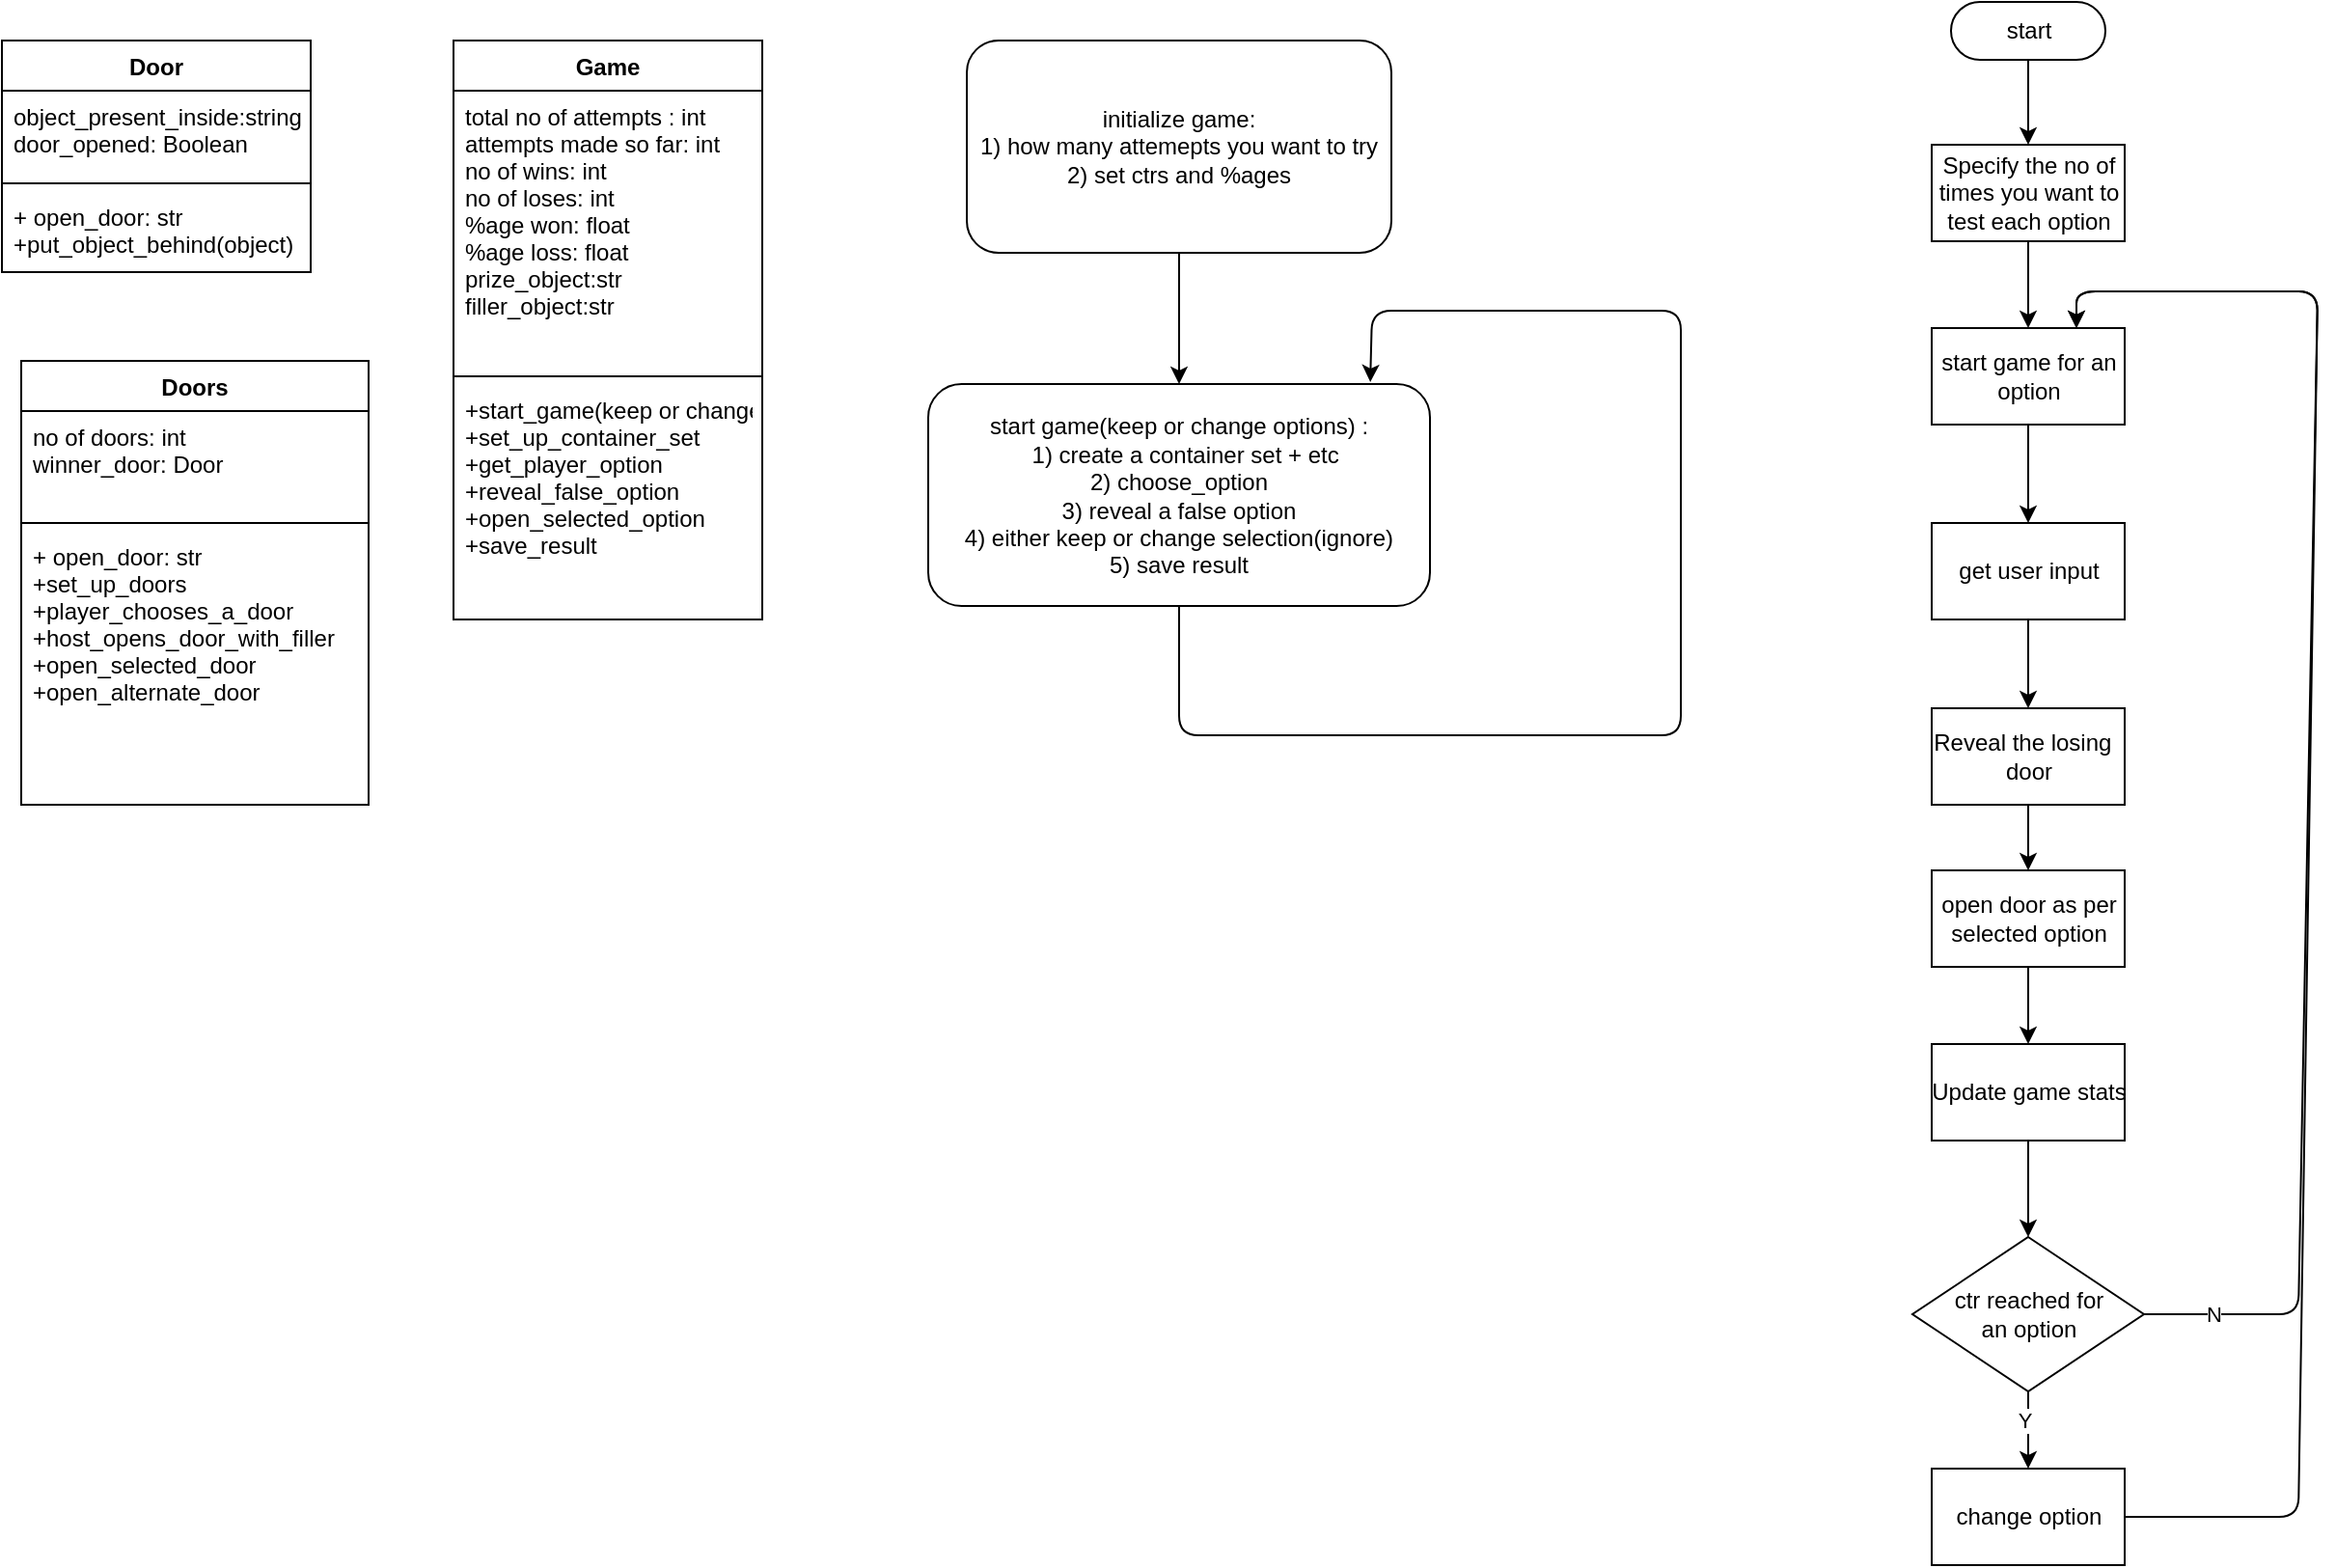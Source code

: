 <mxfile version="13.7.9" type="device"><diagram id="C5RBs43oDa-KdzZeNtuy" name="Page-1"><mxGraphModel dx="1426" dy="798" grid="1" gridSize="10" guides="1" tooltips="1" connect="1" arrows="1" fold="1" page="1" pageScale="1" pageWidth="827" pageHeight="1169" math="0" shadow="0"><root><mxCell id="WIyWlLk6GJQsqaUBKTNV-0"/><mxCell id="WIyWlLk6GJQsqaUBKTNV-1" parent="WIyWlLk6GJQsqaUBKTNV-0"/><mxCell id="_3pKI4R7pHjlsrksdB6H-1" value="Door" style="swimlane;fontStyle=1;align=center;verticalAlign=top;childLayout=stackLayout;horizontal=1;startSize=26;horizontalStack=0;resizeParent=1;resizeParentMax=0;resizeLast=0;collapsible=1;marginBottom=0;" vertex="1" parent="WIyWlLk6GJQsqaUBKTNV-1"><mxGeometry x="20" y="30" width="160" height="120" as="geometry"/></mxCell><mxCell id="_3pKI4R7pHjlsrksdB6H-2" value="object_present_inside:string&#10;door_opened: Boolean" style="text;strokeColor=none;fillColor=none;align=left;verticalAlign=top;spacingLeft=4;spacingRight=4;overflow=hidden;rotatable=0;points=[[0,0.5],[1,0.5]];portConstraint=eastwest;" vertex="1" parent="_3pKI4R7pHjlsrksdB6H-1"><mxGeometry y="26" width="160" height="44" as="geometry"/></mxCell><mxCell id="_3pKI4R7pHjlsrksdB6H-3" value="" style="line;strokeWidth=1;fillColor=none;align=left;verticalAlign=middle;spacingTop=-1;spacingLeft=3;spacingRight=3;rotatable=0;labelPosition=right;points=[];portConstraint=eastwest;" vertex="1" parent="_3pKI4R7pHjlsrksdB6H-1"><mxGeometry y="70" width="160" height="8" as="geometry"/></mxCell><mxCell id="_3pKI4R7pHjlsrksdB6H-4" value="+ open_door: str&#10;+put_object_behind(object)" style="text;strokeColor=none;fillColor=none;align=left;verticalAlign=top;spacingLeft=4;spacingRight=4;overflow=hidden;rotatable=0;points=[[0,0.5],[1,0.5]];portConstraint=eastwest;" vertex="1" parent="_3pKI4R7pHjlsrksdB6H-1"><mxGeometry y="78" width="160" height="42" as="geometry"/></mxCell><mxCell id="_3pKI4R7pHjlsrksdB6H-5" value="Game" style="swimlane;fontStyle=1;align=center;verticalAlign=top;childLayout=stackLayout;horizontal=1;startSize=26;horizontalStack=0;resizeParent=1;resizeParentMax=0;resizeLast=0;collapsible=1;marginBottom=0;" vertex="1" parent="WIyWlLk6GJQsqaUBKTNV-1"><mxGeometry x="254" y="30" width="160" height="300" as="geometry"/></mxCell><mxCell id="_3pKI4R7pHjlsrksdB6H-6" value="total no of attempts : int&#10;attempts made so far: int&#10;no of wins: int&#10;no of loses: int&#10;%age won: float&#10;%age loss: float&#10;prize_object:str&#10;filler_object:str&#10;&#10;&#10;&#10;&#10;&#10;" style="text;strokeColor=none;fillColor=none;align=left;verticalAlign=top;spacingLeft=4;spacingRight=4;overflow=hidden;rotatable=0;points=[[0,0.5],[1,0.5]];portConstraint=eastwest;" vertex="1" parent="_3pKI4R7pHjlsrksdB6H-5"><mxGeometry y="26" width="160" height="144" as="geometry"/></mxCell><mxCell id="_3pKI4R7pHjlsrksdB6H-7" value="" style="line;strokeWidth=1;fillColor=none;align=left;verticalAlign=middle;spacingTop=-1;spacingLeft=3;spacingRight=3;rotatable=0;labelPosition=right;points=[];portConstraint=eastwest;" vertex="1" parent="_3pKI4R7pHjlsrksdB6H-5"><mxGeometry y="170" width="160" height="8" as="geometry"/></mxCell><mxCell id="_3pKI4R7pHjlsrksdB6H-8" value="+start_game(keep or change)&#10;+set_up_container_set&#10;+get_player_option&#10;+reveal_false_option&#10;+open_selected_option&#10;+save_result" style="text;strokeColor=none;fillColor=none;align=left;verticalAlign=top;spacingLeft=4;spacingRight=4;overflow=hidden;rotatable=0;points=[[0,0.5],[1,0.5]];portConstraint=eastwest;" vertex="1" parent="_3pKI4R7pHjlsrksdB6H-5"><mxGeometry y="178" width="160" height="122" as="geometry"/></mxCell><mxCell id="_3pKI4R7pHjlsrksdB6H-23" value="Doors&#10;" style="swimlane;fontStyle=1;align=center;verticalAlign=top;childLayout=stackLayout;horizontal=1;startSize=26;horizontalStack=0;resizeParent=1;resizeParentMax=0;resizeLast=0;collapsible=1;marginBottom=0;" vertex="1" parent="WIyWlLk6GJQsqaUBKTNV-1"><mxGeometry x="30" y="196" width="180" height="230" as="geometry"/></mxCell><mxCell id="_3pKI4R7pHjlsrksdB6H-24" value="no of doors: int&#10;winner_door: Door&#10;" style="text;strokeColor=none;fillColor=none;align=left;verticalAlign=top;spacingLeft=4;spacingRight=4;overflow=hidden;rotatable=0;points=[[0,0.5],[1,0.5]];portConstraint=eastwest;" vertex="1" parent="_3pKI4R7pHjlsrksdB6H-23"><mxGeometry y="26" width="180" height="54" as="geometry"/></mxCell><mxCell id="_3pKI4R7pHjlsrksdB6H-25" value="" style="line;strokeWidth=1;fillColor=none;align=left;verticalAlign=middle;spacingTop=-1;spacingLeft=3;spacingRight=3;rotatable=0;labelPosition=right;points=[];portConstraint=eastwest;" vertex="1" parent="_3pKI4R7pHjlsrksdB6H-23"><mxGeometry y="80" width="180" height="8" as="geometry"/></mxCell><mxCell id="_3pKI4R7pHjlsrksdB6H-26" value="+ open_door: str&#10;+set_up_doors&#10;+player_chooses_a_door&#10;+host_opens_door_with_filler&#10;+open_selected_door&#10;+open_alternate_door" style="text;strokeColor=none;fillColor=none;align=left;verticalAlign=top;spacingLeft=4;spacingRight=4;overflow=hidden;rotatable=0;points=[[0,0.5],[1,0.5]];portConstraint=eastwest;" vertex="1" parent="_3pKI4R7pHjlsrksdB6H-23"><mxGeometry y="88" width="180" height="142" as="geometry"/></mxCell><mxCell id="_3pKI4R7pHjlsrksdB6H-31" value="" style="edgeStyle=orthogonalEdgeStyle;rounded=0;orthogonalLoop=1;jettySize=auto;html=1;" edge="1" parent="WIyWlLk6GJQsqaUBKTNV-1" source="_3pKI4R7pHjlsrksdB6H-29" target="_3pKI4R7pHjlsrksdB6H-30"><mxGeometry relative="1" as="geometry"/></mxCell><mxCell id="_3pKI4R7pHjlsrksdB6H-29" value="initialize game:&lt;br&gt;1) how many attemepts you want to try&lt;br&gt;2) set ctrs and %ages" style="rounded=1;whiteSpace=wrap;html=1;" vertex="1" parent="WIyWlLk6GJQsqaUBKTNV-1"><mxGeometry x="520" y="30" width="220" height="110" as="geometry"/></mxCell><mxCell id="_3pKI4R7pHjlsrksdB6H-30" value="start game(keep or change options) :&lt;br&gt;&amp;nbsp; 1) create a container set + etc&lt;br&gt;2) choose_option&lt;br&gt;3) reveal a false option&lt;br&gt;4) either keep or change selection(ignore)&lt;br&gt;5) save result" style="whiteSpace=wrap;html=1;rounded=1;" vertex="1" parent="WIyWlLk6GJQsqaUBKTNV-1"><mxGeometry x="500" y="208" width="260" height="115" as="geometry"/></mxCell><mxCell id="_3pKI4R7pHjlsrksdB6H-32" value="" style="endArrow=classic;html=1;exitX=0.5;exitY=1;exitDx=0;exitDy=0;entryX=0.881;entryY=-0.009;entryDx=0;entryDy=0;entryPerimeter=0;" edge="1" parent="WIyWlLk6GJQsqaUBKTNV-1" source="_3pKI4R7pHjlsrksdB6H-30" target="_3pKI4R7pHjlsrksdB6H-30"><mxGeometry width="50" height="50" relative="1" as="geometry"><mxPoint x="610" y="390" as="sourcePoint"/><mxPoint x="700" y="170" as="targetPoint"/><Array as="points"><mxPoint x="630" y="390"/><mxPoint x="890" y="390"/><mxPoint x="890" y="170"/><mxPoint x="730" y="170"/></Array></mxGeometry></mxCell><mxCell id="_3pKI4R7pHjlsrksdB6H-35" value="" style="edgeStyle=orthogonalEdgeStyle;rounded=0;orthogonalLoop=1;jettySize=auto;html=1;" edge="1" parent="WIyWlLk6GJQsqaUBKTNV-1" source="_3pKI4R7pHjlsrksdB6H-33" target="_3pKI4R7pHjlsrksdB6H-34"><mxGeometry relative="1" as="geometry"/></mxCell><mxCell id="_3pKI4R7pHjlsrksdB6H-33" value="start" style="html=1;dashed=0;whitespace=wrap;shape=mxgraph.dfd.start" vertex="1" parent="WIyWlLk6GJQsqaUBKTNV-1"><mxGeometry x="1030" y="10" width="80" height="30" as="geometry"/></mxCell><mxCell id="_3pKI4R7pHjlsrksdB6H-37" value="" style="edgeStyle=orthogonalEdgeStyle;rounded=0;orthogonalLoop=1;jettySize=auto;html=1;" edge="1" parent="WIyWlLk6GJQsqaUBKTNV-1" source="_3pKI4R7pHjlsrksdB6H-34" target="_3pKI4R7pHjlsrksdB6H-36"><mxGeometry relative="1" as="geometry"/></mxCell><mxCell id="_3pKI4R7pHjlsrksdB6H-34" value="Specify the no of &lt;br&gt;times&amp;nbsp;you want&amp;nbsp;to &lt;br&gt;test&amp;nbsp;each option" style="html=1;dashed=0;whitespace=wrap;" vertex="1" parent="WIyWlLk6GJQsqaUBKTNV-1"><mxGeometry x="1020" y="84" width="100" height="50" as="geometry"/></mxCell><mxCell id="_3pKI4R7pHjlsrksdB6H-39" value="" style="edgeStyle=orthogonalEdgeStyle;rounded=0;orthogonalLoop=1;jettySize=auto;html=1;" edge="1" parent="WIyWlLk6GJQsqaUBKTNV-1" source="_3pKI4R7pHjlsrksdB6H-36" target="_3pKI4R7pHjlsrksdB6H-38"><mxGeometry relative="1" as="geometry"/></mxCell><mxCell id="_3pKI4R7pHjlsrksdB6H-36" value="start game for an &lt;br&gt;option" style="html=1;dashed=0;whitespace=wrap;" vertex="1" parent="WIyWlLk6GJQsqaUBKTNV-1"><mxGeometry x="1020" y="179" width="100" height="50" as="geometry"/></mxCell><mxCell id="_3pKI4R7pHjlsrksdB6H-41" value="" style="edgeStyle=orthogonalEdgeStyle;rounded=0;orthogonalLoop=1;jettySize=auto;html=1;" edge="1" parent="WIyWlLk6GJQsqaUBKTNV-1" source="_3pKI4R7pHjlsrksdB6H-38" target="_3pKI4R7pHjlsrksdB6H-40"><mxGeometry relative="1" as="geometry"/></mxCell><mxCell id="_3pKI4R7pHjlsrksdB6H-38" value="get user input" style="html=1;dashed=0;whitespace=wrap;" vertex="1" parent="WIyWlLk6GJQsqaUBKTNV-1"><mxGeometry x="1020" y="280" width="100" height="50" as="geometry"/></mxCell><mxCell id="_3pKI4R7pHjlsrksdB6H-43" value="" style="edgeStyle=orthogonalEdgeStyle;rounded=0;orthogonalLoop=1;jettySize=auto;html=1;" edge="1" parent="WIyWlLk6GJQsqaUBKTNV-1" source="_3pKI4R7pHjlsrksdB6H-40" target="_3pKI4R7pHjlsrksdB6H-42"><mxGeometry relative="1" as="geometry"/></mxCell><mxCell id="_3pKI4R7pHjlsrksdB6H-40" value="Reveal the losing&amp;nbsp;&amp;nbsp;&lt;br&gt;door" style="html=1;dashed=0;whitespace=wrap;" vertex="1" parent="WIyWlLk6GJQsqaUBKTNV-1"><mxGeometry x="1020" y="376" width="100" height="50" as="geometry"/></mxCell><mxCell id="_3pKI4R7pHjlsrksdB6H-45" value="" style="edgeStyle=orthogonalEdgeStyle;rounded=0;orthogonalLoop=1;jettySize=auto;html=1;" edge="1" parent="WIyWlLk6GJQsqaUBKTNV-1" source="_3pKI4R7pHjlsrksdB6H-42" target="_3pKI4R7pHjlsrksdB6H-44"><mxGeometry relative="1" as="geometry"/></mxCell><mxCell id="_3pKI4R7pHjlsrksdB6H-42" value="open door as per&lt;br&gt;selected option" style="html=1;dashed=0;whitespace=wrap;" vertex="1" parent="WIyWlLk6GJQsqaUBKTNV-1"><mxGeometry x="1020" y="460" width="100" height="50" as="geometry"/></mxCell><mxCell id="_3pKI4R7pHjlsrksdB6H-47" value="" style="edgeStyle=orthogonalEdgeStyle;rounded=0;orthogonalLoop=1;jettySize=auto;html=1;" edge="1" parent="WIyWlLk6GJQsqaUBKTNV-1" source="_3pKI4R7pHjlsrksdB6H-44" target="_3pKI4R7pHjlsrksdB6H-46"><mxGeometry relative="1" as="geometry"/></mxCell><mxCell id="_3pKI4R7pHjlsrksdB6H-44" value="Update game stats" style="html=1;dashed=0;whitespace=wrap;" vertex="1" parent="WIyWlLk6GJQsqaUBKTNV-1"><mxGeometry x="1020" y="550" width="100" height="50" as="geometry"/></mxCell><mxCell id="_3pKI4R7pHjlsrksdB6H-51" value="" style="edgeStyle=orthogonalEdgeStyle;rounded=0;orthogonalLoop=1;jettySize=auto;html=1;" edge="1" parent="WIyWlLk6GJQsqaUBKTNV-1" source="_3pKI4R7pHjlsrksdB6H-46" target="_3pKI4R7pHjlsrksdB6H-50"><mxGeometry relative="1" as="geometry"/></mxCell><mxCell id="_3pKI4R7pHjlsrksdB6H-52" value="Y" style="edgeLabel;html=1;align=center;verticalAlign=middle;resizable=0;points=[];" vertex="1" connectable="0" parent="_3pKI4R7pHjlsrksdB6H-51"><mxGeometry x="-0.25" y="-2" relative="1" as="geometry"><mxPoint as="offset"/></mxGeometry></mxCell><mxCell id="_3pKI4R7pHjlsrksdB6H-46" value="ctr reached for&lt;br&gt;an option" style="shape=rhombus;html=1;dashed=0;whitespace=wrap;perimeter=rhombusPerimeter;" vertex="1" parent="WIyWlLk6GJQsqaUBKTNV-1"><mxGeometry x="1010" y="650" width="120" height="80" as="geometry"/></mxCell><mxCell id="_3pKI4R7pHjlsrksdB6H-48" value="" style="endArrow=classic;html=1;exitX=1;exitY=0.5;exitDx=0;exitDy=0;entryX=0.75;entryY=0;entryDx=0;entryDy=0;" edge="1" parent="WIyWlLk6GJQsqaUBKTNV-1" source="_3pKI4R7pHjlsrksdB6H-46" target="_3pKI4R7pHjlsrksdB6H-36"><mxGeometry width="50" height="50" relative="1" as="geometry"><mxPoint x="1160" y="690" as="sourcePoint"/><mxPoint x="1090" y="160" as="targetPoint"/><Array as="points"><mxPoint x="1210" y="690"/><mxPoint x="1220" y="160"/><mxPoint x="1095" y="160"/></Array></mxGeometry></mxCell><mxCell id="_3pKI4R7pHjlsrksdB6H-49" value="N" style="edgeLabel;html=1;align=center;verticalAlign=middle;resizable=0;points=[];" vertex="1" connectable="0" parent="_3pKI4R7pHjlsrksdB6H-48"><mxGeometry x="-0.904" relative="1" as="geometry"><mxPoint as="offset"/></mxGeometry></mxCell><mxCell id="_3pKI4R7pHjlsrksdB6H-50" value="change option" style="html=1;dashed=0;whitespace=wrap;" vertex="1" parent="WIyWlLk6GJQsqaUBKTNV-1"><mxGeometry x="1020" y="770" width="100" height="50" as="geometry"/></mxCell><mxCell id="_3pKI4R7pHjlsrksdB6H-53" value="" style="endArrow=classic;html=1;exitX=1;exitY=0.5;exitDx=0;exitDy=0;entryX=0.75;entryY=0;entryDx=0;entryDy=0;" edge="1" parent="WIyWlLk6GJQsqaUBKTNV-1" source="_3pKI4R7pHjlsrksdB6H-50" target="_3pKI4R7pHjlsrksdB6H-36"><mxGeometry width="50" height="50" relative="1" as="geometry"><mxPoint x="1150" y="790" as="sourcePoint"/><mxPoint x="1080" y="160" as="targetPoint"/><Array as="points"><mxPoint x="1210" y="795"/><mxPoint x="1220" y="160"/><mxPoint x="1095" y="160"/></Array></mxGeometry></mxCell></root></mxGraphModel></diagram></mxfile>